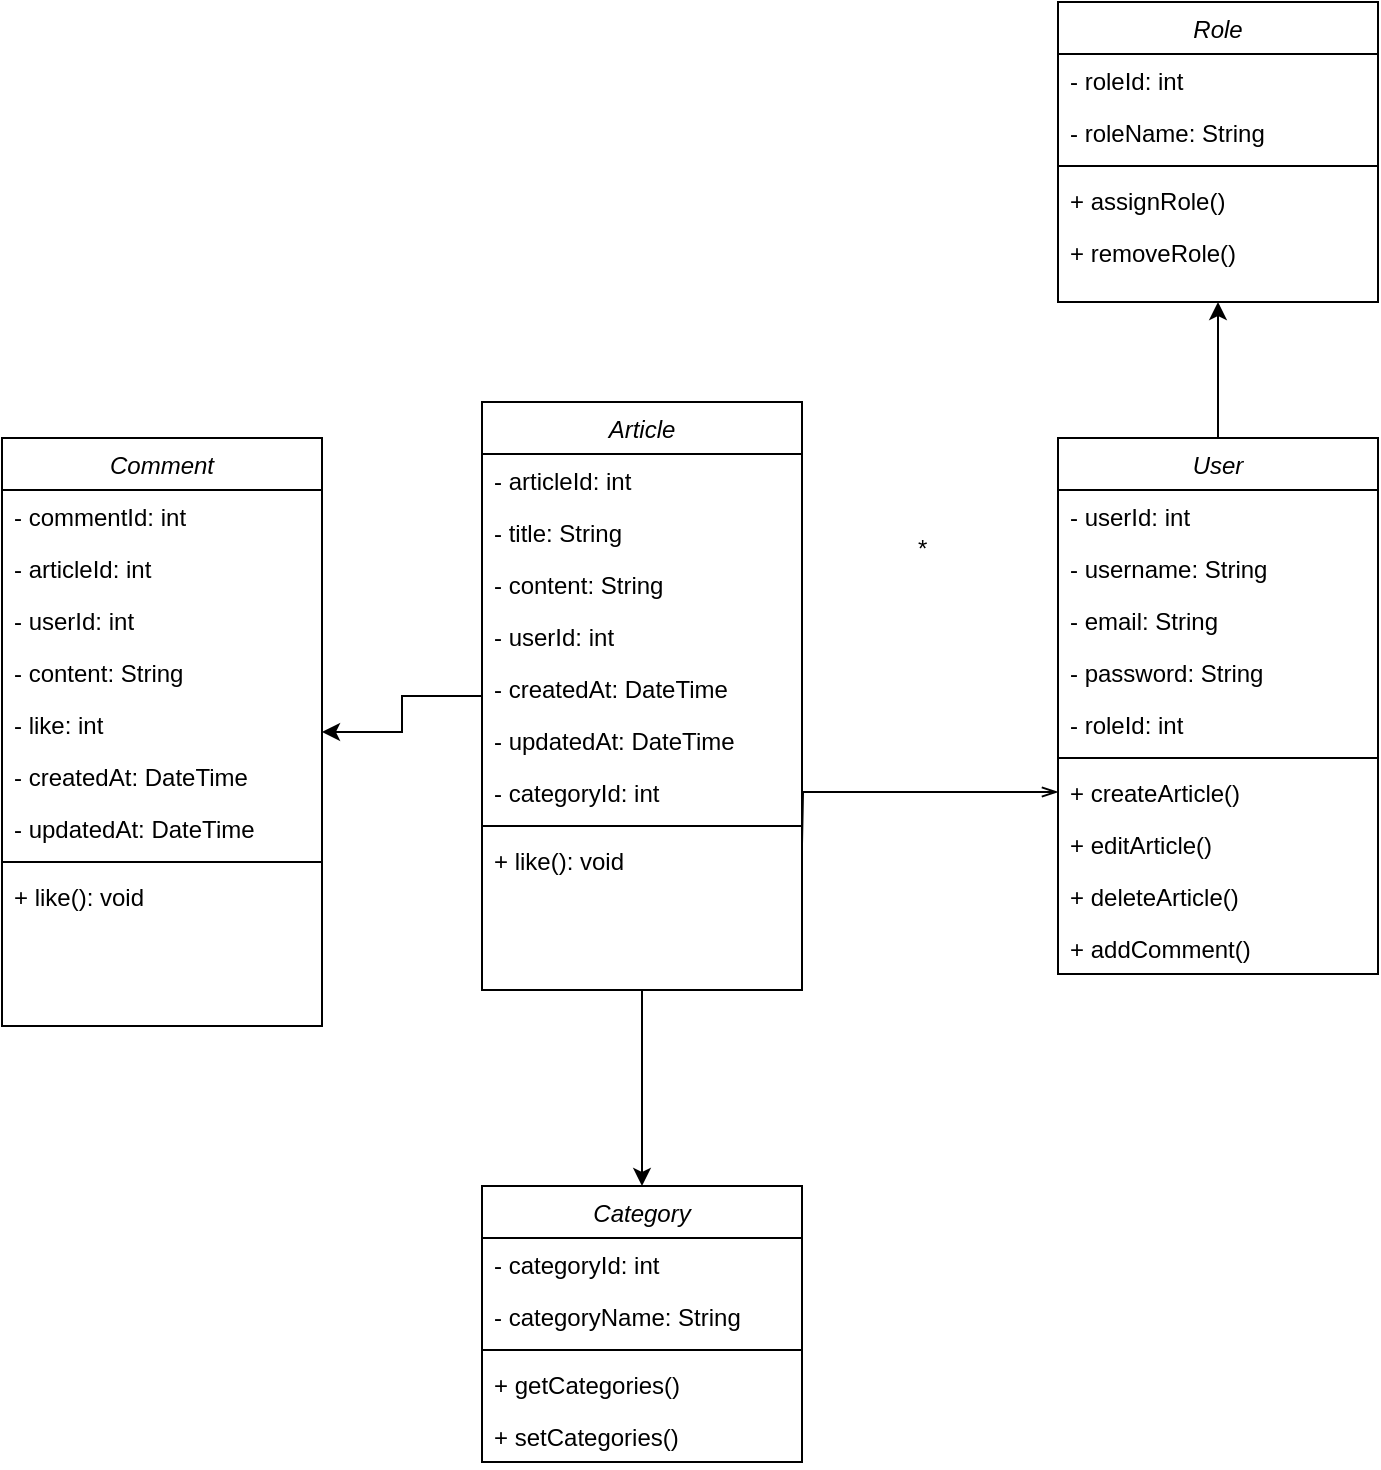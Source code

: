 <mxfile version="24.7.17">
  <diagram id="C5RBs43oDa-KdzZeNtuy" name="Page-1">
    <mxGraphModel dx="1368" dy="917" grid="1" gridSize="10" guides="1" tooltips="1" connect="1" arrows="1" fold="1" page="1" pageScale="1" pageWidth="1169" pageHeight="827" math="0" shadow="0">
      <root>
        <mxCell id="WIyWlLk6GJQsqaUBKTNV-0" />
        <mxCell id="WIyWlLk6GJQsqaUBKTNV-1" parent="WIyWlLk6GJQsqaUBKTNV-0" />
        <mxCell id="Fy5Vtntc7LkFZaJxoZxp-55" value="" style="edgeStyle=orthogonalEdgeStyle;rounded=0;orthogonalLoop=1;jettySize=auto;html=1;" edge="1" parent="WIyWlLk6GJQsqaUBKTNV-1" source="zkfFHV4jXpPFQw0GAbJ--0" target="Fy5Vtntc7LkFZaJxoZxp-44">
          <mxGeometry relative="1" as="geometry" />
        </mxCell>
        <mxCell id="zkfFHV4jXpPFQw0GAbJ--0" value="User" style="swimlane;fontStyle=2;align=center;verticalAlign=top;childLayout=stackLayout;horizontal=1;startSize=26;horizontalStack=0;resizeParent=1;resizeLast=0;collapsible=1;marginBottom=0;rounded=0;shadow=0;strokeWidth=1;" parent="WIyWlLk6GJQsqaUBKTNV-1" vertex="1">
          <mxGeometry x="688" y="248" width="160" height="268" as="geometry">
            <mxRectangle x="230" y="140" width="160" height="26" as="alternateBounds" />
          </mxGeometry>
        </mxCell>
        <mxCell id="zkfFHV4jXpPFQw0GAbJ--1" value="- userId: int" style="text;align=left;verticalAlign=top;spacingLeft=4;spacingRight=4;overflow=hidden;rotatable=0;points=[[0,0.5],[1,0.5]];portConstraint=eastwest;" parent="zkfFHV4jXpPFQw0GAbJ--0" vertex="1">
          <mxGeometry y="26" width="160" height="26" as="geometry" />
        </mxCell>
        <mxCell id="zkfFHV4jXpPFQw0GAbJ--2" value="- username: String" style="text;align=left;verticalAlign=top;spacingLeft=4;spacingRight=4;overflow=hidden;rotatable=0;points=[[0,0.5],[1,0.5]];portConstraint=eastwest;rounded=0;shadow=0;html=0;" parent="zkfFHV4jXpPFQw0GAbJ--0" vertex="1">
          <mxGeometry y="52" width="160" height="26" as="geometry" />
        </mxCell>
        <mxCell id="zkfFHV4jXpPFQw0GAbJ--3" value="- email: String" style="text;align=left;verticalAlign=top;spacingLeft=4;spacingRight=4;overflow=hidden;rotatable=0;points=[[0,0.5],[1,0.5]];portConstraint=eastwest;rounded=0;shadow=0;html=0;" parent="zkfFHV4jXpPFQw0GAbJ--0" vertex="1">
          <mxGeometry y="78" width="160" height="26" as="geometry" />
        </mxCell>
        <mxCell id="Fy5Vtntc7LkFZaJxoZxp-0" value="- password: String" style="text;align=left;verticalAlign=top;spacingLeft=4;spacingRight=4;overflow=hidden;rotatable=0;points=[[0,0.5],[1,0.5]];portConstraint=eastwest;rounded=0;shadow=0;html=0;" vertex="1" parent="zkfFHV4jXpPFQw0GAbJ--0">
          <mxGeometry y="104" width="160" height="26" as="geometry" />
        </mxCell>
        <mxCell id="Fy5Vtntc7LkFZaJxoZxp-43" value="- roleId: int" style="text;align=left;verticalAlign=top;spacingLeft=4;spacingRight=4;overflow=hidden;rotatable=0;points=[[0,0.5],[1,0.5]];portConstraint=eastwest;rounded=0;shadow=0;html=0;" vertex="1" parent="zkfFHV4jXpPFQw0GAbJ--0">
          <mxGeometry y="130" width="160" height="26" as="geometry" />
        </mxCell>
        <mxCell id="zkfFHV4jXpPFQw0GAbJ--4" value="" style="line;html=1;strokeWidth=1;align=left;verticalAlign=middle;spacingTop=-1;spacingLeft=3;spacingRight=3;rotatable=0;labelPosition=right;points=[];portConstraint=eastwest;" parent="zkfFHV4jXpPFQw0GAbJ--0" vertex="1">
          <mxGeometry y="156" width="160" height="8" as="geometry" />
        </mxCell>
        <mxCell id="zkfFHV4jXpPFQw0GAbJ--5" value="+ createArticle()" style="text;align=left;verticalAlign=top;spacingLeft=4;spacingRight=4;overflow=hidden;rotatable=0;points=[[0,0.5],[1,0.5]];portConstraint=eastwest;" parent="zkfFHV4jXpPFQw0GAbJ--0" vertex="1">
          <mxGeometry y="164" width="160" height="26" as="geometry" />
        </mxCell>
        <mxCell id="Fy5Vtntc7LkFZaJxoZxp-1" value="+ editArticle()" style="text;align=left;verticalAlign=top;spacingLeft=4;spacingRight=4;overflow=hidden;rotatable=0;points=[[0,0.5],[1,0.5]];portConstraint=eastwest;" vertex="1" parent="zkfFHV4jXpPFQw0GAbJ--0">
          <mxGeometry y="190" width="160" height="26" as="geometry" />
        </mxCell>
        <mxCell id="Fy5Vtntc7LkFZaJxoZxp-4" value="+ deleteArticle()" style="text;align=left;verticalAlign=top;spacingLeft=4;spacingRight=4;overflow=hidden;rotatable=0;points=[[0,0.5],[1,0.5]];portConstraint=eastwest;" vertex="1" parent="zkfFHV4jXpPFQw0GAbJ--0">
          <mxGeometry y="216" width="160" height="26" as="geometry" />
        </mxCell>
        <mxCell id="Fy5Vtntc7LkFZaJxoZxp-2" value="+ addComment()" style="text;align=left;verticalAlign=top;spacingLeft=4;spacingRight=4;overflow=hidden;rotatable=0;points=[[0,0.5],[1,0.5]];portConstraint=eastwest;" vertex="1" parent="zkfFHV4jXpPFQw0GAbJ--0">
          <mxGeometry y="242" width="160" height="26" as="geometry" />
        </mxCell>
        <mxCell id="Fy5Vtntc7LkFZaJxoZxp-29" value="" style="edgeStyle=orthogonalEdgeStyle;rounded=0;orthogonalLoop=1;jettySize=auto;html=1;" edge="1" parent="WIyWlLk6GJQsqaUBKTNV-1" source="Fy5Vtntc7LkFZaJxoZxp-5" target="Fy5Vtntc7LkFZaJxoZxp-20">
          <mxGeometry relative="1" as="geometry" />
        </mxCell>
        <mxCell id="Fy5Vtntc7LkFZaJxoZxp-39" value="" style="edgeStyle=orthogonalEdgeStyle;rounded=0;orthogonalLoop=1;jettySize=auto;html=1;" edge="1" parent="WIyWlLk6GJQsqaUBKTNV-1" source="Fy5Vtntc7LkFZaJxoZxp-5" target="Fy5Vtntc7LkFZaJxoZxp-30">
          <mxGeometry relative="1" as="geometry" />
        </mxCell>
        <mxCell id="Fy5Vtntc7LkFZaJxoZxp-5" value="Article" style="swimlane;fontStyle=2;align=center;verticalAlign=top;childLayout=stackLayout;horizontal=1;startSize=26;horizontalStack=0;resizeParent=1;resizeLast=0;collapsible=1;marginBottom=0;rounded=0;shadow=0;strokeWidth=1;" vertex="1" parent="WIyWlLk6GJQsqaUBKTNV-1">
          <mxGeometry x="400" y="230" width="160" height="294" as="geometry">
            <mxRectangle x="230" y="140" width="160" height="26" as="alternateBounds" />
          </mxGeometry>
        </mxCell>
        <mxCell id="Fy5Vtntc7LkFZaJxoZxp-6" value="- articleId: int" style="text;align=left;verticalAlign=top;spacingLeft=4;spacingRight=4;overflow=hidden;rotatable=0;points=[[0,0.5],[1,0.5]];portConstraint=eastwest;" vertex="1" parent="Fy5Vtntc7LkFZaJxoZxp-5">
          <mxGeometry y="26" width="160" height="26" as="geometry" />
        </mxCell>
        <mxCell id="Fy5Vtntc7LkFZaJxoZxp-7" value="- title: String" style="text;align=left;verticalAlign=top;spacingLeft=4;spacingRight=4;overflow=hidden;rotatable=0;points=[[0,0.5],[1,0.5]];portConstraint=eastwest;rounded=0;shadow=0;html=0;" vertex="1" parent="Fy5Vtntc7LkFZaJxoZxp-5">
          <mxGeometry y="52" width="160" height="26" as="geometry" />
        </mxCell>
        <mxCell id="Fy5Vtntc7LkFZaJxoZxp-8" value="- content: String" style="text;align=left;verticalAlign=top;spacingLeft=4;spacingRight=4;overflow=hidden;rotatable=0;points=[[0,0.5],[1,0.5]];portConstraint=eastwest;rounded=0;shadow=0;html=0;" vertex="1" parent="Fy5Vtntc7LkFZaJxoZxp-5">
          <mxGeometry y="78" width="160" height="26" as="geometry" />
        </mxCell>
        <mxCell id="Fy5Vtntc7LkFZaJxoZxp-18" value="- userId: int" style="text;align=left;verticalAlign=top;spacingLeft=4;spacingRight=4;overflow=hidden;rotatable=0;points=[[0,0.5],[1,0.5]];portConstraint=eastwest;rounded=0;shadow=0;html=0;" vertex="1" parent="Fy5Vtntc7LkFZaJxoZxp-5">
          <mxGeometry y="104" width="160" height="26" as="geometry" />
        </mxCell>
        <mxCell id="Fy5Vtntc7LkFZaJxoZxp-58" value="- createdAt: DateTime" style="text;align=left;verticalAlign=top;spacingLeft=4;spacingRight=4;overflow=hidden;rotatable=0;points=[[0,0.5],[1,0.5]];portConstraint=eastwest;rounded=0;shadow=0;html=0;" vertex="1" parent="Fy5Vtntc7LkFZaJxoZxp-5">
          <mxGeometry y="130" width="160" height="26" as="geometry" />
        </mxCell>
        <mxCell id="Fy5Vtntc7LkFZaJxoZxp-59" value="- updatedAt: DateTime" style="text;align=left;verticalAlign=top;spacingLeft=4;spacingRight=4;overflow=hidden;rotatable=0;points=[[0,0.5],[1,0.5]];portConstraint=eastwest;rounded=0;shadow=0;html=0;" vertex="1" parent="Fy5Vtntc7LkFZaJxoZxp-5">
          <mxGeometry y="156" width="160" height="26" as="geometry" />
        </mxCell>
        <mxCell id="Fy5Vtntc7LkFZaJxoZxp-19" value="- categoryId: int" style="text;align=left;verticalAlign=top;spacingLeft=4;spacingRight=4;overflow=hidden;rotatable=0;points=[[0,0.5],[1,0.5]];portConstraint=eastwest;rounded=0;shadow=0;html=0;" vertex="1" parent="Fy5Vtntc7LkFZaJxoZxp-5">
          <mxGeometry y="182" width="160" height="26" as="geometry" />
        </mxCell>
        <mxCell id="Fy5Vtntc7LkFZaJxoZxp-10" value="" style="line;html=1;strokeWidth=1;align=left;verticalAlign=middle;spacingTop=-1;spacingLeft=3;spacingRight=3;rotatable=0;labelPosition=right;points=[];portConstraint=eastwest;" vertex="1" parent="Fy5Vtntc7LkFZaJxoZxp-5">
          <mxGeometry y="208" width="160" height="8" as="geometry" />
        </mxCell>
        <mxCell id="Fy5Vtntc7LkFZaJxoZxp-11" value="+ like(): void" style="text;align=left;verticalAlign=top;spacingLeft=4;spacingRight=4;overflow=hidden;rotatable=0;points=[[0,0.5],[1,0.5]];portConstraint=eastwest;" vertex="1" parent="Fy5Vtntc7LkFZaJxoZxp-5">
          <mxGeometry y="216" width="160" height="26" as="geometry" />
        </mxCell>
        <mxCell id="Fy5Vtntc7LkFZaJxoZxp-15" value="" style="edgeStyle=orthogonalEdgeStyle;rounded=0;orthogonalLoop=1;jettySize=auto;html=1;endArrow=openThin;endFill=0;shadow=0;" edge="1" parent="WIyWlLk6GJQsqaUBKTNV-1" target="zkfFHV4jXpPFQw0GAbJ--5">
          <mxGeometry relative="1" as="geometry">
            <mxPoint x="560" y="451" as="sourcePoint" />
          </mxGeometry>
        </mxCell>
        <mxCell id="Fy5Vtntc7LkFZaJxoZxp-16" value="*" style="resizable=0;align=left;verticalAlign=bottom;labelBackgroundColor=none;fontSize=12;" connectable="0" vertex="1" parent="WIyWlLk6GJQsqaUBKTNV-1">
          <mxGeometry x="630" y="408" as="geometry">
            <mxPoint x="-14" y="-96" as="offset" />
          </mxGeometry>
        </mxCell>
        <mxCell id="Fy5Vtntc7LkFZaJxoZxp-20" value="Comment" style="swimlane;fontStyle=2;align=center;verticalAlign=top;childLayout=stackLayout;horizontal=1;startSize=26;horizontalStack=0;resizeParent=1;resizeLast=0;collapsible=1;marginBottom=0;rounded=0;shadow=0;strokeWidth=1;" vertex="1" parent="WIyWlLk6GJQsqaUBKTNV-1">
          <mxGeometry x="160" y="248" width="160" height="294" as="geometry">
            <mxRectangle x="230" y="140" width="160" height="26" as="alternateBounds" />
          </mxGeometry>
        </mxCell>
        <mxCell id="Fy5Vtntc7LkFZaJxoZxp-42" value="- commentId: int" style="text;align=left;verticalAlign=top;spacingLeft=4;spacingRight=4;overflow=hidden;rotatable=0;points=[[0,0.5],[1,0.5]];portConstraint=eastwest;" vertex="1" parent="Fy5Vtntc7LkFZaJxoZxp-20">
          <mxGeometry y="26" width="160" height="26" as="geometry" />
        </mxCell>
        <mxCell id="Fy5Vtntc7LkFZaJxoZxp-21" value="- articleId: int" style="text;align=left;verticalAlign=top;spacingLeft=4;spacingRight=4;overflow=hidden;rotatable=0;points=[[0,0.5],[1,0.5]];portConstraint=eastwest;" vertex="1" parent="Fy5Vtntc7LkFZaJxoZxp-20">
          <mxGeometry y="52" width="160" height="26" as="geometry" />
        </mxCell>
        <mxCell id="Fy5Vtntc7LkFZaJxoZxp-22" value="- userId: int" style="text;align=left;verticalAlign=top;spacingLeft=4;spacingRight=4;overflow=hidden;rotatable=0;points=[[0,0.5],[1,0.5]];portConstraint=eastwest;rounded=0;shadow=0;html=0;" vertex="1" parent="Fy5Vtntc7LkFZaJxoZxp-20">
          <mxGeometry y="78" width="160" height="26" as="geometry" />
        </mxCell>
        <mxCell id="Fy5Vtntc7LkFZaJxoZxp-23" value="- content: String" style="text;align=left;verticalAlign=top;spacingLeft=4;spacingRight=4;overflow=hidden;rotatable=0;points=[[0,0.5],[1,0.5]];portConstraint=eastwest;rounded=0;shadow=0;html=0;" vertex="1" parent="Fy5Vtntc7LkFZaJxoZxp-20">
          <mxGeometry y="104" width="160" height="26" as="geometry" />
        </mxCell>
        <mxCell id="Fy5Vtntc7LkFZaJxoZxp-24" value="- like: int" style="text;align=left;verticalAlign=top;spacingLeft=4;spacingRight=4;overflow=hidden;rotatable=0;points=[[0,0.5],[1,0.5]];portConstraint=eastwest;rounded=0;shadow=0;html=0;" vertex="1" parent="Fy5Vtntc7LkFZaJxoZxp-20">
          <mxGeometry y="130" width="160" height="26" as="geometry" />
        </mxCell>
        <mxCell id="Fy5Vtntc7LkFZaJxoZxp-41" value="- createdAt: DateTime" style="text;align=left;verticalAlign=top;spacingLeft=4;spacingRight=4;overflow=hidden;rotatable=0;points=[[0,0.5],[1,0.5]];portConstraint=eastwest;rounded=0;shadow=0;html=0;" vertex="1" parent="Fy5Vtntc7LkFZaJxoZxp-20">
          <mxGeometry y="156" width="160" height="26" as="geometry" />
        </mxCell>
        <mxCell id="Fy5Vtntc7LkFZaJxoZxp-25" value="- updatedAt: DateTime" style="text;align=left;verticalAlign=top;spacingLeft=4;spacingRight=4;overflow=hidden;rotatable=0;points=[[0,0.5],[1,0.5]];portConstraint=eastwest;rounded=0;shadow=0;html=0;" vertex="1" parent="Fy5Vtntc7LkFZaJxoZxp-20">
          <mxGeometry y="182" width="160" height="26" as="geometry" />
        </mxCell>
        <mxCell id="Fy5Vtntc7LkFZaJxoZxp-27" value="" style="line;html=1;strokeWidth=1;align=left;verticalAlign=middle;spacingTop=-1;spacingLeft=3;spacingRight=3;rotatable=0;labelPosition=right;points=[];portConstraint=eastwest;" vertex="1" parent="Fy5Vtntc7LkFZaJxoZxp-20">
          <mxGeometry y="208" width="160" height="8" as="geometry" />
        </mxCell>
        <mxCell id="Fy5Vtntc7LkFZaJxoZxp-28" value="+ like(): void" style="text;align=left;verticalAlign=top;spacingLeft=4;spacingRight=4;overflow=hidden;rotatable=0;points=[[0,0.5],[1,0.5]];portConstraint=eastwest;" vertex="1" parent="Fy5Vtntc7LkFZaJxoZxp-20">
          <mxGeometry y="216" width="160" height="26" as="geometry" />
        </mxCell>
        <mxCell id="Fy5Vtntc7LkFZaJxoZxp-30" value="Category" style="swimlane;fontStyle=2;align=center;verticalAlign=top;childLayout=stackLayout;horizontal=1;startSize=26;horizontalStack=0;resizeParent=1;resizeLast=0;collapsible=1;marginBottom=0;rounded=0;shadow=0;strokeWidth=1;" vertex="1" parent="WIyWlLk6GJQsqaUBKTNV-1">
          <mxGeometry x="400" y="622" width="160" height="138" as="geometry">
            <mxRectangle x="230" y="140" width="160" height="26" as="alternateBounds" />
          </mxGeometry>
        </mxCell>
        <mxCell id="Fy5Vtntc7LkFZaJxoZxp-31" value="- categoryId: int" style="text;align=left;verticalAlign=top;spacingLeft=4;spacingRight=4;overflow=hidden;rotatable=0;points=[[0,0.5],[1,0.5]];portConstraint=eastwest;" vertex="1" parent="Fy5Vtntc7LkFZaJxoZxp-30">
          <mxGeometry y="26" width="160" height="26" as="geometry" />
        </mxCell>
        <mxCell id="Fy5Vtntc7LkFZaJxoZxp-32" value="- categoryName: String" style="text;align=left;verticalAlign=top;spacingLeft=4;spacingRight=4;overflow=hidden;rotatable=0;points=[[0,0.5],[1,0.5]];portConstraint=eastwest;rounded=0;shadow=0;html=0;" vertex="1" parent="Fy5Vtntc7LkFZaJxoZxp-30">
          <mxGeometry y="52" width="160" height="26" as="geometry" />
        </mxCell>
        <mxCell id="Fy5Vtntc7LkFZaJxoZxp-37" value="" style="line;html=1;strokeWidth=1;align=left;verticalAlign=middle;spacingTop=-1;spacingLeft=3;spacingRight=3;rotatable=0;labelPosition=right;points=[];portConstraint=eastwest;" vertex="1" parent="Fy5Vtntc7LkFZaJxoZxp-30">
          <mxGeometry y="78" width="160" height="8" as="geometry" />
        </mxCell>
        <mxCell id="Fy5Vtntc7LkFZaJxoZxp-38" value="+ getCategories()" style="text;align=left;verticalAlign=top;spacingLeft=4;spacingRight=4;overflow=hidden;rotatable=0;points=[[0,0.5],[1,0.5]];portConstraint=eastwest;" vertex="1" parent="Fy5Vtntc7LkFZaJxoZxp-30">
          <mxGeometry y="86" width="160" height="26" as="geometry" />
        </mxCell>
        <mxCell id="Fy5Vtntc7LkFZaJxoZxp-60" value="+ setCategories()" style="text;align=left;verticalAlign=top;spacingLeft=4;spacingRight=4;overflow=hidden;rotatable=0;points=[[0,0.5],[1,0.5]];portConstraint=eastwest;" vertex="1" parent="Fy5Vtntc7LkFZaJxoZxp-30">
          <mxGeometry y="112" width="160" height="26" as="geometry" />
        </mxCell>
        <mxCell id="Fy5Vtntc7LkFZaJxoZxp-44" value="Role" style="swimlane;fontStyle=2;align=center;verticalAlign=top;childLayout=stackLayout;horizontal=1;startSize=26;horizontalStack=0;resizeParent=1;resizeLast=0;collapsible=1;marginBottom=0;rounded=0;shadow=0;strokeWidth=1;" vertex="1" parent="WIyWlLk6GJQsqaUBKTNV-1">
          <mxGeometry x="688" y="30" width="160" height="150" as="geometry">
            <mxRectangle x="230" y="140" width="160" height="26" as="alternateBounds" />
          </mxGeometry>
        </mxCell>
        <mxCell id="Fy5Vtntc7LkFZaJxoZxp-45" value="- roleId: int" style="text;align=left;verticalAlign=top;spacingLeft=4;spacingRight=4;overflow=hidden;rotatable=0;points=[[0,0.5],[1,0.5]];portConstraint=eastwest;" vertex="1" parent="Fy5Vtntc7LkFZaJxoZxp-44">
          <mxGeometry y="26" width="160" height="26" as="geometry" />
        </mxCell>
        <mxCell id="Fy5Vtntc7LkFZaJxoZxp-46" value="- roleName: String" style="text;align=left;verticalAlign=top;spacingLeft=4;spacingRight=4;overflow=hidden;rotatable=0;points=[[0,0.5],[1,0.5]];portConstraint=eastwest;rounded=0;shadow=0;html=0;" vertex="1" parent="Fy5Vtntc7LkFZaJxoZxp-44">
          <mxGeometry y="52" width="160" height="26" as="geometry" />
        </mxCell>
        <mxCell id="Fy5Vtntc7LkFZaJxoZxp-50" value="" style="line;html=1;strokeWidth=1;align=left;verticalAlign=middle;spacingTop=-1;spacingLeft=3;spacingRight=3;rotatable=0;labelPosition=right;points=[];portConstraint=eastwest;" vertex="1" parent="Fy5Vtntc7LkFZaJxoZxp-44">
          <mxGeometry y="78" width="160" height="8" as="geometry" />
        </mxCell>
        <mxCell id="Fy5Vtntc7LkFZaJxoZxp-51" value="+ assignRole()" style="text;align=left;verticalAlign=top;spacingLeft=4;spacingRight=4;overflow=hidden;rotatable=0;points=[[0,0.5],[1,0.5]];portConstraint=eastwest;" vertex="1" parent="Fy5Vtntc7LkFZaJxoZxp-44">
          <mxGeometry y="86" width="160" height="26" as="geometry" />
        </mxCell>
        <mxCell id="Fy5Vtntc7LkFZaJxoZxp-52" value="+ removeRole()" style="text;align=left;verticalAlign=top;spacingLeft=4;spacingRight=4;overflow=hidden;rotatable=0;points=[[0,0.5],[1,0.5]];portConstraint=eastwest;" vertex="1" parent="Fy5Vtntc7LkFZaJxoZxp-44">
          <mxGeometry y="112" width="160" height="26" as="geometry" />
        </mxCell>
      </root>
    </mxGraphModel>
  </diagram>
</mxfile>
